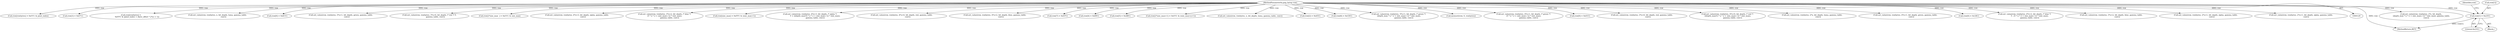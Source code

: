 digraph "0_Android_9d4853418ab2f754c2b63e091c29c5529b8b86ca_14@array" {
"1000242" [label="(Call,row[1] = 0x23U)"];
"1000130" [label="(MethodParameterIn,png_bytep row)"];
"1000539" [label="(Call,set_value(row, rowbytes, 2*x, bit_depth,\n (depth_max * x * 2 + size_max) / (2 * size_max), gamma_table,\n                  conv))"];
"1000404" [label="(Call,row[rowbytes] = 0xFFU & pixel_index)"];
"1000252" [label="(Call,row[3] = 0x67U)"];
"1000421" [label="(Call,row[rowbytes] =\n                     0xFFU & (pixel_index + (byte_offset * 2*y) + 1))"];
"1000826" [label="(Call,set_value(row, rowbytes, x, bit_depth, luma, gamma_table,\n                     conv))"];
"1000193" [label="(Call,row[0] = 0x6CU)"];
"1000926" [label="(Call,set_value(row, rowbytes, 3*x+1, bit_depth, green, gamma_table,\n                     conv))"];
"1000599" [label="(Call,set_value(row, rowbytes, 3*x+0, bit_depth, /* red */ Y,\n                     gamma_table, conv))"];
"1000327" [label="(Call,row[2*size_max  ] = 0xFFU & size_max)"];
"1001024" [label="(Call,set_value(row, rowbytes, 4*x+3, bit_depth, alpha, gamma_table,\n                     conv))"];
"1000243" [label="(Call,row[1])"];
"1001057" [label="(MethodReturn,RET)"];
"1000633" [label="(Call,set_value(row, rowbytes, 3*x+2, bit_depth, /* blue */\n (Y * x * 2 + size_max) / (2 * size_max),\n                  gamma_table, conv))"];
"1000296" [label="(Call,row[size_max] = 0xFFU & (size_max+1))"];
"1000753" [label="(Call,set_value(row, rowbytes, 4*x+3, bit_depth, /* alpha */\n                  Y + ((depth_max-Y) * x * 2 + size_max) / (2 * size_max),\n                  gamma_table, conv))"];
"1000988" [label="(Call,set_value(row, rowbytes, 4*x+0, bit_depth, red, gamma_table,\n                     conv))"];
"1001012" [label="(Call,set_value(row, rowbytes, 4*x+2, bit_depth, blue, gamma_table,\n                     conv))"];
"1000242" [label="(Call,row[1] = 0x23U)"];
"1000272" [label="(Call,row[7] = 0xEFU)"];
"1000257" [label="(Call,row[4] = 0x89U)"];
"1000262" [label="(Call,row[5] = 0xABU)"];
"1000336" [label="(Call,row[2*size_max+1] = 0xFFU & (size_max+y+1))"];
"1000249" [label="(Identifier,row)"];
"1000503" [label="(Call,set_value(row, rowbytes, x, bit_depth, luma, gamma_table, conv))"];
"1000247" [label="(Call,row[2] = 0x45U)"];
"1000267" [label="(Call,row[6] = 0xCDU)"];
"1000611" [label="(Call,set_value(row, rowbytes, 3*x+1, bit_depth, /* green */\n (depth_max * x * 2 + size_max) / (2 * size_max),\n                  gamma_table, conv))"];
"1000179" [label="(Block,)"];
"1000792" [label="(Call,memset(row, 0, rowbytes))"];
"1000707" [label="(Call,set_value(row, rowbytes, 4*x+1, bit_depth, /* green */\n (Y * x * 2 + size_max) / (2 * size_max),\n                  gamma_table, conv))"];
"1000237" [label="(Call,row[0] = 0x01U)"];
"1000914" [label="(Call,set_value(row, rowbytes, 3*x+0, bit_depth, red, gamma_table,\n                     conv))"];
"1000246" [label="(Literal,0x23U)"];
"1000683" [label="(Call,set_value(row, rowbytes, 4*x+0, bit_depth, /* red */\n ((depth_max-Y) * x * 2 + size_max) / (2 * size_max),\n                  gamma_table, conv))"];
"1000860" [label="(Call,set_value(row, rowbytes, 2*x, bit_depth, luma, gamma_table,\n                     conv))"];
"1001000" [label="(Call,set_value(row, rowbytes, 4*x+1, bit_depth, green, gamma_table,\n                     conv))"];
"1000215" [label="(Call,row[0] = 0x1BU)"];
"1000729" [label="(Call,set_value(row, rowbytes, 4*x+2, bit_depth, /* blue */\n                  Y - (Y * x * 2 + size_max) / (2 * size_max),\n                  gamma_table, conv))"];
"1000938" [label="(Call,set_value(row, rowbytes, 3*x+2, bit_depth, blue, gamma_table,\n                     conv))"];
"1000870" [label="(Call,set_value(row, rowbytes, 2*x+1, bit_depth, alpha, gamma_table,\n                     conv))"];
"1000559" [label="(Call,set_value(row, rowbytes, 2*x+1, bit_depth, alpha, gamma_table,\n                  conv))"];
"1000130" [label="(MethodParameterIn,png_bytep row)"];
"1000242" -> "1000179"  [label="AST: "];
"1000242" -> "1000246"  [label="CFG: "];
"1000243" -> "1000242"  [label="AST: "];
"1000246" -> "1000242"  [label="AST: "];
"1000249" -> "1000242"  [label="CFG: "];
"1000242" -> "1001057"  [label="DDG: row[1]"];
"1000130" -> "1000242"  [label="DDG: row"];
"1000130" -> "1000129"  [label="AST: "];
"1000130" -> "1001057"  [label="DDG: row"];
"1000130" -> "1000193"  [label="DDG: row"];
"1000130" -> "1000215"  [label="DDG: row"];
"1000130" -> "1000237"  [label="DDG: row"];
"1000130" -> "1000247"  [label="DDG: row"];
"1000130" -> "1000252"  [label="DDG: row"];
"1000130" -> "1000257"  [label="DDG: row"];
"1000130" -> "1000262"  [label="DDG: row"];
"1000130" -> "1000267"  [label="DDG: row"];
"1000130" -> "1000272"  [label="DDG: row"];
"1000130" -> "1000296"  [label="DDG: row"];
"1000130" -> "1000327"  [label="DDG: row"];
"1000130" -> "1000336"  [label="DDG: row"];
"1000130" -> "1000404"  [label="DDG: row"];
"1000130" -> "1000421"  [label="DDG: row"];
"1000130" -> "1000503"  [label="DDG: row"];
"1000130" -> "1000539"  [label="DDG: row"];
"1000130" -> "1000559"  [label="DDG: row"];
"1000130" -> "1000599"  [label="DDG: row"];
"1000130" -> "1000611"  [label="DDG: row"];
"1000130" -> "1000633"  [label="DDG: row"];
"1000130" -> "1000683"  [label="DDG: row"];
"1000130" -> "1000707"  [label="DDG: row"];
"1000130" -> "1000729"  [label="DDG: row"];
"1000130" -> "1000753"  [label="DDG: row"];
"1000130" -> "1000792"  [label="DDG: row"];
"1000130" -> "1000826"  [label="DDG: row"];
"1000130" -> "1000860"  [label="DDG: row"];
"1000130" -> "1000870"  [label="DDG: row"];
"1000130" -> "1000914"  [label="DDG: row"];
"1000130" -> "1000926"  [label="DDG: row"];
"1000130" -> "1000938"  [label="DDG: row"];
"1000130" -> "1000988"  [label="DDG: row"];
"1000130" -> "1001000"  [label="DDG: row"];
"1000130" -> "1001012"  [label="DDG: row"];
"1000130" -> "1001024"  [label="DDG: row"];
}
